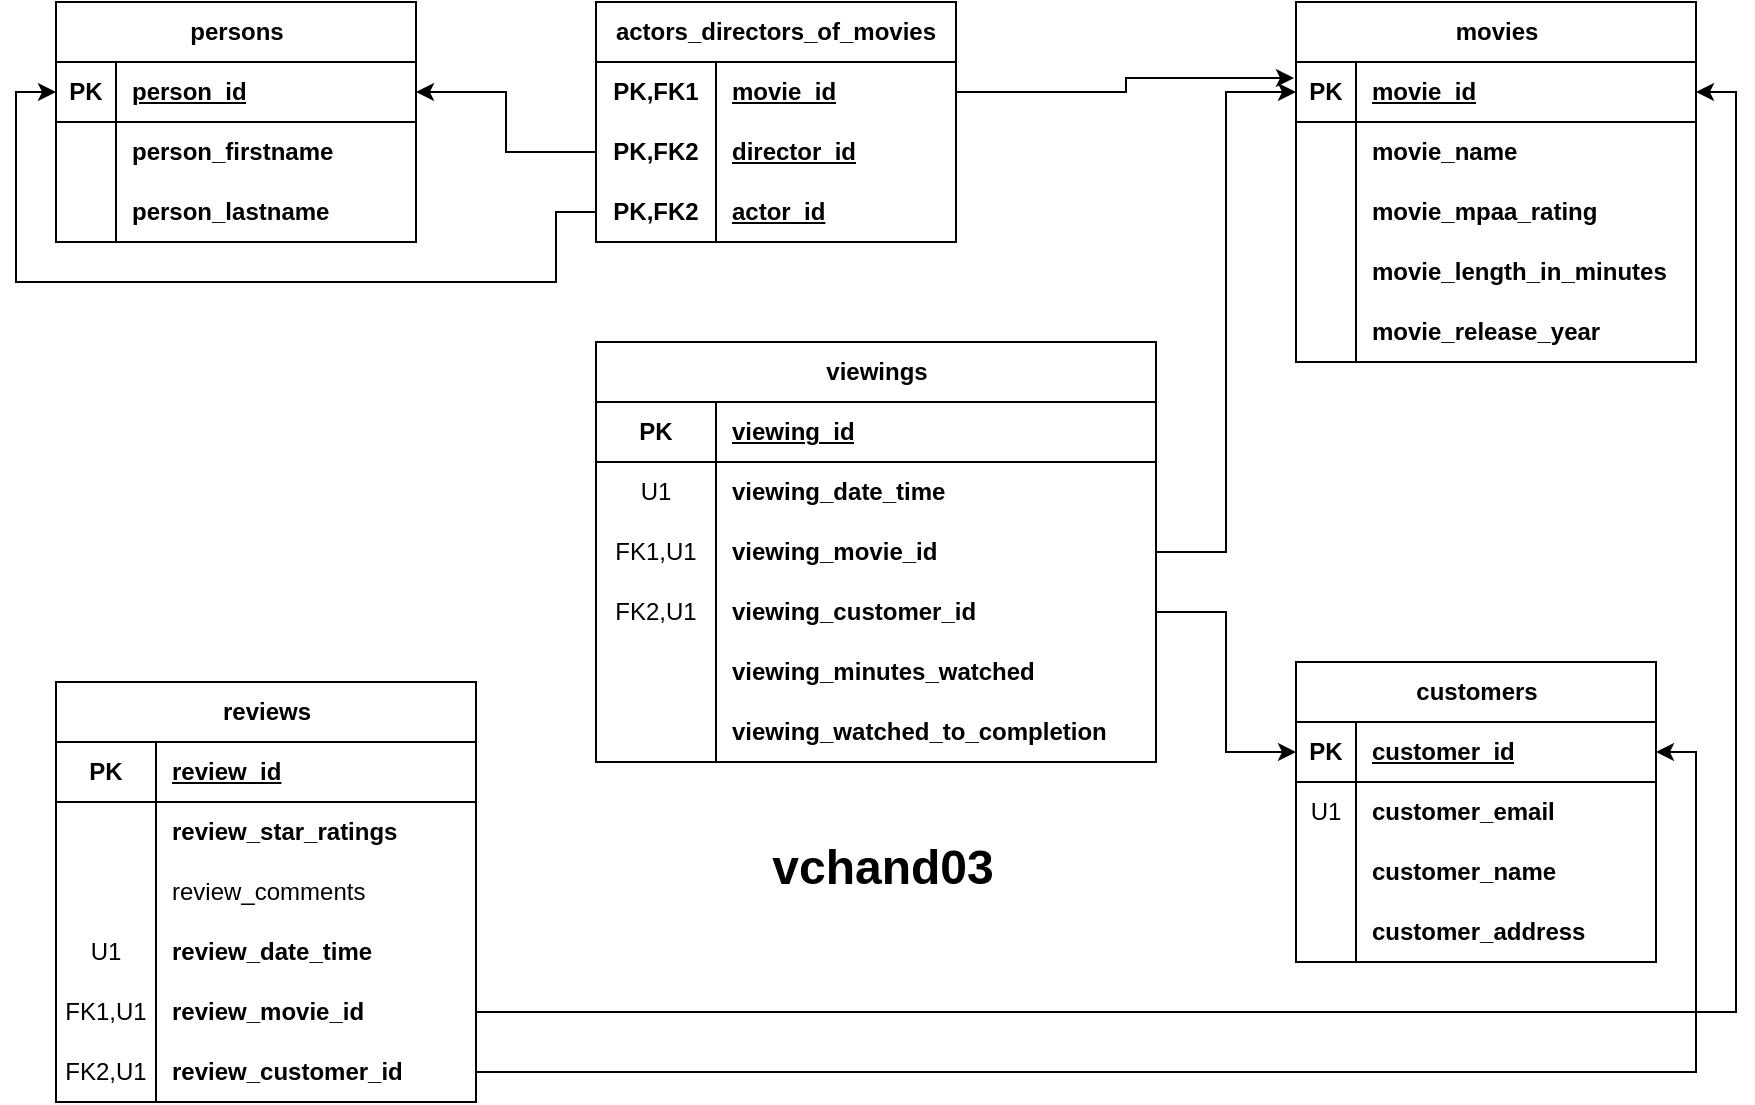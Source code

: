 <mxfile version="24.0.2" type="device">
  <diagram name="Page-1" id="xHU-ALboH4iI5qQs0Rpb">
    <mxGraphModel dx="1194" dy="640" grid="1" gridSize="10" guides="1" tooltips="1" connect="1" arrows="1" fold="1" page="1" pageScale="1" pageWidth="850" pageHeight="1100" math="0" shadow="0">
      <root>
        <mxCell id="0" />
        <mxCell id="1" parent="0" />
        <mxCell id="Tl_2u4cwUwX6iV02Kq0C-1" value="persons" style="shape=table;startSize=30;container=1;collapsible=1;childLayout=tableLayout;fixedRows=1;rowLines=0;fontStyle=1;align=center;resizeLast=1;html=1;" vertex="1" parent="1">
          <mxGeometry x="80" y="80" width="180" height="120" as="geometry" />
        </mxCell>
        <mxCell id="Tl_2u4cwUwX6iV02Kq0C-2" value="" style="shape=tableRow;horizontal=0;startSize=0;swimlaneHead=0;swimlaneBody=0;fillColor=none;collapsible=0;dropTarget=0;points=[[0,0.5],[1,0.5]];portConstraint=eastwest;top=0;left=0;right=0;bottom=1;" vertex="1" parent="Tl_2u4cwUwX6iV02Kq0C-1">
          <mxGeometry y="30" width="180" height="30" as="geometry" />
        </mxCell>
        <mxCell id="Tl_2u4cwUwX6iV02Kq0C-3" value="PK" style="shape=partialRectangle;connectable=0;fillColor=none;top=0;left=0;bottom=0;right=0;fontStyle=1;overflow=hidden;whiteSpace=wrap;html=1;" vertex="1" parent="Tl_2u4cwUwX6iV02Kq0C-2">
          <mxGeometry width="30" height="30" as="geometry">
            <mxRectangle width="30" height="30" as="alternateBounds" />
          </mxGeometry>
        </mxCell>
        <mxCell id="Tl_2u4cwUwX6iV02Kq0C-4" value="person_id" style="shape=partialRectangle;connectable=0;fillColor=none;top=0;left=0;bottom=0;right=0;align=left;spacingLeft=6;fontStyle=5;overflow=hidden;whiteSpace=wrap;html=1;" vertex="1" parent="Tl_2u4cwUwX6iV02Kq0C-2">
          <mxGeometry x="30" width="150" height="30" as="geometry">
            <mxRectangle width="150" height="30" as="alternateBounds" />
          </mxGeometry>
        </mxCell>
        <mxCell id="Tl_2u4cwUwX6iV02Kq0C-5" value="" style="shape=tableRow;horizontal=0;startSize=0;swimlaneHead=0;swimlaneBody=0;fillColor=none;collapsible=0;dropTarget=0;points=[[0,0.5],[1,0.5]];portConstraint=eastwest;top=0;left=0;right=0;bottom=0;" vertex="1" parent="Tl_2u4cwUwX6iV02Kq0C-1">
          <mxGeometry y="60" width="180" height="30" as="geometry" />
        </mxCell>
        <mxCell id="Tl_2u4cwUwX6iV02Kq0C-6" value="" style="shape=partialRectangle;connectable=0;fillColor=none;top=0;left=0;bottom=0;right=0;editable=1;overflow=hidden;whiteSpace=wrap;html=1;" vertex="1" parent="Tl_2u4cwUwX6iV02Kq0C-5">
          <mxGeometry width="30" height="30" as="geometry">
            <mxRectangle width="30" height="30" as="alternateBounds" />
          </mxGeometry>
        </mxCell>
        <mxCell id="Tl_2u4cwUwX6iV02Kq0C-7" value="&lt;b&gt;person_firstname&lt;/b&gt;" style="shape=partialRectangle;connectable=0;fillColor=none;top=0;left=0;bottom=0;right=0;align=left;spacingLeft=6;overflow=hidden;whiteSpace=wrap;html=1;" vertex="1" parent="Tl_2u4cwUwX6iV02Kq0C-5">
          <mxGeometry x="30" width="150" height="30" as="geometry">
            <mxRectangle width="150" height="30" as="alternateBounds" />
          </mxGeometry>
        </mxCell>
        <mxCell id="Tl_2u4cwUwX6iV02Kq0C-8" value="" style="shape=tableRow;horizontal=0;startSize=0;swimlaneHead=0;swimlaneBody=0;fillColor=none;collapsible=0;dropTarget=0;points=[[0,0.5],[1,0.5]];portConstraint=eastwest;top=0;left=0;right=0;bottom=0;" vertex="1" parent="Tl_2u4cwUwX6iV02Kq0C-1">
          <mxGeometry y="90" width="180" height="30" as="geometry" />
        </mxCell>
        <mxCell id="Tl_2u4cwUwX6iV02Kq0C-9" value="" style="shape=partialRectangle;connectable=0;fillColor=none;top=0;left=0;bottom=0;right=0;editable=1;overflow=hidden;whiteSpace=wrap;html=1;" vertex="1" parent="Tl_2u4cwUwX6iV02Kq0C-8">
          <mxGeometry width="30" height="30" as="geometry">
            <mxRectangle width="30" height="30" as="alternateBounds" />
          </mxGeometry>
        </mxCell>
        <mxCell id="Tl_2u4cwUwX6iV02Kq0C-10" value="&lt;b&gt;person_lastname&lt;/b&gt;" style="shape=partialRectangle;connectable=0;fillColor=none;top=0;left=0;bottom=0;right=0;align=left;spacingLeft=6;overflow=hidden;whiteSpace=wrap;html=1;" vertex="1" parent="Tl_2u4cwUwX6iV02Kq0C-8">
          <mxGeometry x="30" width="150" height="30" as="geometry">
            <mxRectangle width="150" height="30" as="alternateBounds" />
          </mxGeometry>
        </mxCell>
        <mxCell id="Tl_2u4cwUwX6iV02Kq0C-14" value="movies" style="shape=table;startSize=30;container=1;collapsible=1;childLayout=tableLayout;fixedRows=1;rowLines=0;fontStyle=1;align=center;resizeLast=1;html=1;" vertex="1" parent="1">
          <mxGeometry x="700" y="80" width="200" height="180" as="geometry" />
        </mxCell>
        <mxCell id="Tl_2u4cwUwX6iV02Kq0C-15" value="" style="shape=tableRow;horizontal=0;startSize=0;swimlaneHead=0;swimlaneBody=0;fillColor=none;collapsible=0;dropTarget=0;points=[[0,0.5],[1,0.5]];portConstraint=eastwest;top=0;left=0;right=0;bottom=1;" vertex="1" parent="Tl_2u4cwUwX6iV02Kq0C-14">
          <mxGeometry y="30" width="200" height="30" as="geometry" />
        </mxCell>
        <mxCell id="Tl_2u4cwUwX6iV02Kq0C-16" value="PK" style="shape=partialRectangle;connectable=0;fillColor=none;top=0;left=0;bottom=0;right=0;fontStyle=1;overflow=hidden;whiteSpace=wrap;html=1;" vertex="1" parent="Tl_2u4cwUwX6iV02Kq0C-15">
          <mxGeometry width="30" height="30" as="geometry">
            <mxRectangle width="30" height="30" as="alternateBounds" />
          </mxGeometry>
        </mxCell>
        <mxCell id="Tl_2u4cwUwX6iV02Kq0C-17" value="movie_id" style="shape=partialRectangle;connectable=0;fillColor=none;top=0;left=0;bottom=0;right=0;align=left;spacingLeft=6;fontStyle=5;overflow=hidden;whiteSpace=wrap;html=1;" vertex="1" parent="Tl_2u4cwUwX6iV02Kq0C-15">
          <mxGeometry x="30" width="170" height="30" as="geometry">
            <mxRectangle width="170" height="30" as="alternateBounds" />
          </mxGeometry>
        </mxCell>
        <mxCell id="Tl_2u4cwUwX6iV02Kq0C-18" value="" style="shape=tableRow;horizontal=0;startSize=0;swimlaneHead=0;swimlaneBody=0;fillColor=none;collapsible=0;dropTarget=0;points=[[0,0.5],[1,0.5]];portConstraint=eastwest;top=0;left=0;right=0;bottom=0;" vertex="1" parent="Tl_2u4cwUwX6iV02Kq0C-14">
          <mxGeometry y="60" width="200" height="30" as="geometry" />
        </mxCell>
        <mxCell id="Tl_2u4cwUwX6iV02Kq0C-19" value="" style="shape=partialRectangle;connectable=0;fillColor=none;top=0;left=0;bottom=0;right=0;editable=1;overflow=hidden;whiteSpace=wrap;html=1;" vertex="1" parent="Tl_2u4cwUwX6iV02Kq0C-18">
          <mxGeometry width="30" height="30" as="geometry">
            <mxRectangle width="30" height="30" as="alternateBounds" />
          </mxGeometry>
        </mxCell>
        <mxCell id="Tl_2u4cwUwX6iV02Kq0C-20" value="&lt;b&gt;movie_name&lt;/b&gt;" style="shape=partialRectangle;connectable=0;fillColor=none;top=0;left=0;bottom=0;right=0;align=left;spacingLeft=6;overflow=hidden;whiteSpace=wrap;html=1;" vertex="1" parent="Tl_2u4cwUwX6iV02Kq0C-18">
          <mxGeometry x="30" width="170" height="30" as="geometry">
            <mxRectangle width="170" height="30" as="alternateBounds" />
          </mxGeometry>
        </mxCell>
        <mxCell id="Tl_2u4cwUwX6iV02Kq0C-21" value="" style="shape=tableRow;horizontal=0;startSize=0;swimlaneHead=0;swimlaneBody=0;fillColor=none;collapsible=0;dropTarget=0;points=[[0,0.5],[1,0.5]];portConstraint=eastwest;top=0;left=0;right=0;bottom=0;" vertex="1" parent="Tl_2u4cwUwX6iV02Kq0C-14">
          <mxGeometry y="90" width="200" height="30" as="geometry" />
        </mxCell>
        <mxCell id="Tl_2u4cwUwX6iV02Kq0C-22" value="" style="shape=partialRectangle;connectable=0;fillColor=none;top=0;left=0;bottom=0;right=0;editable=1;overflow=hidden;whiteSpace=wrap;html=1;" vertex="1" parent="Tl_2u4cwUwX6iV02Kq0C-21">
          <mxGeometry width="30" height="30" as="geometry">
            <mxRectangle width="30" height="30" as="alternateBounds" />
          </mxGeometry>
        </mxCell>
        <mxCell id="Tl_2u4cwUwX6iV02Kq0C-23" value="&lt;b&gt;movie_mpaa_rating&lt;/b&gt;" style="shape=partialRectangle;connectable=0;fillColor=none;top=0;left=0;bottom=0;right=0;align=left;spacingLeft=6;overflow=hidden;whiteSpace=wrap;html=1;" vertex="1" parent="Tl_2u4cwUwX6iV02Kq0C-21">
          <mxGeometry x="30" width="170" height="30" as="geometry">
            <mxRectangle width="170" height="30" as="alternateBounds" />
          </mxGeometry>
        </mxCell>
        <mxCell id="Tl_2u4cwUwX6iV02Kq0C-24" value="" style="shape=tableRow;horizontal=0;startSize=0;swimlaneHead=0;swimlaneBody=0;fillColor=none;collapsible=0;dropTarget=0;points=[[0,0.5],[1,0.5]];portConstraint=eastwest;top=0;left=0;right=0;bottom=0;" vertex="1" parent="Tl_2u4cwUwX6iV02Kq0C-14">
          <mxGeometry y="120" width="200" height="30" as="geometry" />
        </mxCell>
        <mxCell id="Tl_2u4cwUwX6iV02Kq0C-25" value="" style="shape=partialRectangle;connectable=0;fillColor=none;top=0;left=0;bottom=0;right=0;editable=1;overflow=hidden;whiteSpace=wrap;html=1;" vertex="1" parent="Tl_2u4cwUwX6iV02Kq0C-24">
          <mxGeometry width="30" height="30" as="geometry">
            <mxRectangle width="30" height="30" as="alternateBounds" />
          </mxGeometry>
        </mxCell>
        <mxCell id="Tl_2u4cwUwX6iV02Kq0C-26" value="&lt;b&gt;movie_length_in_minutes&lt;/b&gt;" style="shape=partialRectangle;connectable=0;fillColor=none;top=0;left=0;bottom=0;right=0;align=left;spacingLeft=6;overflow=hidden;whiteSpace=wrap;html=1;" vertex="1" parent="Tl_2u4cwUwX6iV02Kq0C-24">
          <mxGeometry x="30" width="170" height="30" as="geometry">
            <mxRectangle width="170" height="30" as="alternateBounds" />
          </mxGeometry>
        </mxCell>
        <mxCell id="Tl_2u4cwUwX6iV02Kq0C-53" value="" style="shape=tableRow;horizontal=0;startSize=0;swimlaneHead=0;swimlaneBody=0;fillColor=none;collapsible=0;dropTarget=0;points=[[0,0.5],[1,0.5]];portConstraint=eastwest;top=0;left=0;right=0;bottom=0;" vertex="1" parent="Tl_2u4cwUwX6iV02Kq0C-14">
          <mxGeometry y="150" width="200" height="30" as="geometry" />
        </mxCell>
        <mxCell id="Tl_2u4cwUwX6iV02Kq0C-54" value="" style="shape=partialRectangle;connectable=0;fillColor=none;top=0;left=0;bottom=0;right=0;editable=1;overflow=hidden;whiteSpace=wrap;html=1;" vertex="1" parent="Tl_2u4cwUwX6iV02Kq0C-53">
          <mxGeometry width="30" height="30" as="geometry">
            <mxRectangle width="30" height="30" as="alternateBounds" />
          </mxGeometry>
        </mxCell>
        <mxCell id="Tl_2u4cwUwX6iV02Kq0C-55" value="&lt;b&gt;movie_release_year&lt;/b&gt;" style="shape=partialRectangle;connectable=0;fillColor=none;top=0;left=0;bottom=0;right=0;align=left;spacingLeft=6;overflow=hidden;whiteSpace=wrap;html=1;" vertex="1" parent="Tl_2u4cwUwX6iV02Kq0C-53">
          <mxGeometry x="30" width="170" height="30" as="geometry">
            <mxRectangle width="170" height="30" as="alternateBounds" />
          </mxGeometry>
        </mxCell>
        <mxCell id="Tl_2u4cwUwX6iV02Kq0C-27" value="reviews" style="shape=table;startSize=30;container=1;collapsible=1;childLayout=tableLayout;fixedRows=1;rowLines=0;fontStyle=1;align=center;resizeLast=1;html=1;" vertex="1" parent="1">
          <mxGeometry x="80" y="420" width="210" height="210" as="geometry" />
        </mxCell>
        <mxCell id="Tl_2u4cwUwX6iV02Kq0C-28" value="" style="shape=tableRow;horizontal=0;startSize=0;swimlaneHead=0;swimlaneBody=0;fillColor=none;collapsible=0;dropTarget=0;points=[[0,0.5],[1,0.5]];portConstraint=eastwest;top=0;left=0;right=0;bottom=1;" vertex="1" parent="Tl_2u4cwUwX6iV02Kq0C-27">
          <mxGeometry y="30" width="210" height="30" as="geometry" />
        </mxCell>
        <mxCell id="Tl_2u4cwUwX6iV02Kq0C-29" value="PK" style="shape=partialRectangle;connectable=0;fillColor=none;top=0;left=0;bottom=0;right=0;fontStyle=1;overflow=hidden;whiteSpace=wrap;html=1;" vertex="1" parent="Tl_2u4cwUwX6iV02Kq0C-28">
          <mxGeometry width="50" height="30" as="geometry">
            <mxRectangle width="50" height="30" as="alternateBounds" />
          </mxGeometry>
        </mxCell>
        <mxCell id="Tl_2u4cwUwX6iV02Kq0C-30" value="review_id" style="shape=partialRectangle;connectable=0;fillColor=none;top=0;left=0;bottom=0;right=0;align=left;spacingLeft=6;fontStyle=5;overflow=hidden;whiteSpace=wrap;html=1;" vertex="1" parent="Tl_2u4cwUwX6iV02Kq0C-28">
          <mxGeometry x="50" width="160" height="30" as="geometry">
            <mxRectangle width="160" height="30" as="alternateBounds" />
          </mxGeometry>
        </mxCell>
        <mxCell id="Tl_2u4cwUwX6iV02Kq0C-34" value="" style="shape=tableRow;horizontal=0;startSize=0;swimlaneHead=0;swimlaneBody=0;fillColor=none;collapsible=0;dropTarget=0;points=[[0,0.5],[1,0.5]];portConstraint=eastwest;top=0;left=0;right=0;bottom=0;" vertex="1" parent="Tl_2u4cwUwX6iV02Kq0C-27">
          <mxGeometry y="60" width="210" height="30" as="geometry" />
        </mxCell>
        <mxCell id="Tl_2u4cwUwX6iV02Kq0C-35" value="" style="shape=partialRectangle;connectable=0;fillColor=none;top=0;left=0;bottom=0;right=0;editable=1;overflow=hidden;whiteSpace=wrap;html=1;" vertex="1" parent="Tl_2u4cwUwX6iV02Kq0C-34">
          <mxGeometry width="50" height="30" as="geometry">
            <mxRectangle width="50" height="30" as="alternateBounds" />
          </mxGeometry>
        </mxCell>
        <mxCell id="Tl_2u4cwUwX6iV02Kq0C-36" value="&lt;b&gt;review_star_ratings&lt;/b&gt;" style="shape=partialRectangle;connectable=0;fillColor=none;top=0;left=0;bottom=0;right=0;align=left;spacingLeft=6;overflow=hidden;whiteSpace=wrap;html=1;" vertex="1" parent="Tl_2u4cwUwX6iV02Kq0C-34">
          <mxGeometry x="50" width="160" height="30" as="geometry">
            <mxRectangle width="160" height="30" as="alternateBounds" />
          </mxGeometry>
        </mxCell>
        <mxCell id="Tl_2u4cwUwX6iV02Kq0C-37" value="" style="shape=tableRow;horizontal=0;startSize=0;swimlaneHead=0;swimlaneBody=0;fillColor=none;collapsible=0;dropTarget=0;points=[[0,0.5],[1,0.5]];portConstraint=eastwest;top=0;left=0;right=0;bottom=0;" vertex="1" parent="Tl_2u4cwUwX6iV02Kq0C-27">
          <mxGeometry y="90" width="210" height="30" as="geometry" />
        </mxCell>
        <mxCell id="Tl_2u4cwUwX6iV02Kq0C-38" value="" style="shape=partialRectangle;connectable=0;fillColor=none;top=0;left=0;bottom=0;right=0;editable=1;overflow=hidden;whiteSpace=wrap;html=1;" vertex="1" parent="Tl_2u4cwUwX6iV02Kq0C-37">
          <mxGeometry width="50" height="30" as="geometry">
            <mxRectangle width="50" height="30" as="alternateBounds" />
          </mxGeometry>
        </mxCell>
        <mxCell id="Tl_2u4cwUwX6iV02Kq0C-39" value="review_comments" style="shape=partialRectangle;connectable=0;fillColor=none;top=0;left=0;bottom=0;right=0;align=left;spacingLeft=6;overflow=hidden;whiteSpace=wrap;html=1;" vertex="1" parent="Tl_2u4cwUwX6iV02Kq0C-37">
          <mxGeometry x="50" width="160" height="30" as="geometry">
            <mxRectangle width="160" height="30" as="alternateBounds" />
          </mxGeometry>
        </mxCell>
        <mxCell id="Tl_2u4cwUwX6iV02Kq0C-31" value="" style="shape=tableRow;horizontal=0;startSize=0;swimlaneHead=0;swimlaneBody=0;fillColor=none;collapsible=0;dropTarget=0;points=[[0,0.5],[1,0.5]];portConstraint=eastwest;top=0;left=0;right=0;bottom=0;" vertex="1" parent="Tl_2u4cwUwX6iV02Kq0C-27">
          <mxGeometry y="120" width="210" height="30" as="geometry" />
        </mxCell>
        <mxCell id="Tl_2u4cwUwX6iV02Kq0C-32" value="U1" style="shape=partialRectangle;connectable=0;fillColor=none;top=0;left=0;bottom=0;right=0;editable=1;overflow=hidden;whiteSpace=wrap;html=1;" vertex="1" parent="Tl_2u4cwUwX6iV02Kq0C-31">
          <mxGeometry width="50" height="30" as="geometry">
            <mxRectangle width="50" height="30" as="alternateBounds" />
          </mxGeometry>
        </mxCell>
        <mxCell id="Tl_2u4cwUwX6iV02Kq0C-33" value="&lt;b&gt;review_date_time&lt;/b&gt;" style="shape=partialRectangle;connectable=0;fillColor=none;top=0;left=0;bottom=0;right=0;align=left;spacingLeft=6;overflow=hidden;whiteSpace=wrap;html=1;" vertex="1" parent="Tl_2u4cwUwX6iV02Kq0C-31">
          <mxGeometry x="50" width="160" height="30" as="geometry">
            <mxRectangle width="160" height="30" as="alternateBounds" />
          </mxGeometry>
        </mxCell>
        <mxCell id="Tl_2u4cwUwX6iV02Kq0C-77" value="" style="shape=tableRow;horizontal=0;startSize=0;swimlaneHead=0;swimlaneBody=0;fillColor=none;collapsible=0;dropTarget=0;points=[[0,0.5],[1,0.5]];portConstraint=eastwest;top=0;left=0;right=0;bottom=0;" vertex="1" parent="Tl_2u4cwUwX6iV02Kq0C-27">
          <mxGeometry y="150" width="210" height="30" as="geometry" />
        </mxCell>
        <mxCell id="Tl_2u4cwUwX6iV02Kq0C-78" value="FK1,U1" style="shape=partialRectangle;connectable=0;fillColor=none;top=0;left=0;bottom=0;right=0;editable=1;overflow=hidden;whiteSpace=wrap;html=1;" vertex="1" parent="Tl_2u4cwUwX6iV02Kq0C-77">
          <mxGeometry width="50" height="30" as="geometry">
            <mxRectangle width="50" height="30" as="alternateBounds" />
          </mxGeometry>
        </mxCell>
        <mxCell id="Tl_2u4cwUwX6iV02Kq0C-79" value="&lt;b&gt;review_movie_id&lt;/b&gt;" style="shape=partialRectangle;connectable=0;fillColor=none;top=0;left=0;bottom=0;right=0;align=left;spacingLeft=6;overflow=hidden;whiteSpace=wrap;html=1;" vertex="1" parent="Tl_2u4cwUwX6iV02Kq0C-77">
          <mxGeometry x="50" width="160" height="30" as="geometry">
            <mxRectangle width="160" height="30" as="alternateBounds" />
          </mxGeometry>
        </mxCell>
        <mxCell id="Tl_2u4cwUwX6iV02Kq0C-80" value="" style="shape=tableRow;horizontal=0;startSize=0;swimlaneHead=0;swimlaneBody=0;fillColor=none;collapsible=0;dropTarget=0;points=[[0,0.5],[1,0.5]];portConstraint=eastwest;top=0;left=0;right=0;bottom=0;" vertex="1" parent="Tl_2u4cwUwX6iV02Kq0C-27">
          <mxGeometry y="180" width="210" height="30" as="geometry" />
        </mxCell>
        <mxCell id="Tl_2u4cwUwX6iV02Kq0C-81" value="FK2,U1" style="shape=partialRectangle;connectable=0;fillColor=none;top=0;left=0;bottom=0;right=0;editable=1;overflow=hidden;whiteSpace=wrap;html=1;" vertex="1" parent="Tl_2u4cwUwX6iV02Kq0C-80">
          <mxGeometry width="50" height="30" as="geometry">
            <mxRectangle width="50" height="30" as="alternateBounds" />
          </mxGeometry>
        </mxCell>
        <mxCell id="Tl_2u4cwUwX6iV02Kq0C-82" value="&lt;b&gt;review_customer_id&lt;/b&gt;" style="shape=partialRectangle;connectable=0;fillColor=none;top=0;left=0;bottom=0;right=0;align=left;spacingLeft=6;overflow=hidden;whiteSpace=wrap;html=1;" vertex="1" parent="Tl_2u4cwUwX6iV02Kq0C-80">
          <mxGeometry x="50" width="160" height="30" as="geometry">
            <mxRectangle width="160" height="30" as="alternateBounds" />
          </mxGeometry>
        </mxCell>
        <mxCell id="Tl_2u4cwUwX6iV02Kq0C-40" value="customers" style="shape=table;startSize=30;container=1;collapsible=1;childLayout=tableLayout;fixedRows=1;rowLines=0;fontStyle=1;align=center;resizeLast=1;html=1;" vertex="1" parent="1">
          <mxGeometry x="700" y="410" width="180" height="150" as="geometry" />
        </mxCell>
        <mxCell id="Tl_2u4cwUwX6iV02Kq0C-41" value="" style="shape=tableRow;horizontal=0;startSize=0;swimlaneHead=0;swimlaneBody=0;fillColor=none;collapsible=0;dropTarget=0;points=[[0,0.5],[1,0.5]];portConstraint=eastwest;top=0;left=0;right=0;bottom=1;" vertex="1" parent="Tl_2u4cwUwX6iV02Kq0C-40">
          <mxGeometry y="30" width="180" height="30" as="geometry" />
        </mxCell>
        <mxCell id="Tl_2u4cwUwX6iV02Kq0C-42" value="PK" style="shape=partialRectangle;connectable=0;fillColor=none;top=0;left=0;bottom=0;right=0;fontStyle=1;overflow=hidden;whiteSpace=wrap;html=1;" vertex="1" parent="Tl_2u4cwUwX6iV02Kq0C-41">
          <mxGeometry width="30" height="30" as="geometry">
            <mxRectangle width="30" height="30" as="alternateBounds" />
          </mxGeometry>
        </mxCell>
        <mxCell id="Tl_2u4cwUwX6iV02Kq0C-43" value="customer_id" style="shape=partialRectangle;connectable=0;fillColor=none;top=0;left=0;bottom=0;right=0;align=left;spacingLeft=6;fontStyle=5;overflow=hidden;whiteSpace=wrap;html=1;" vertex="1" parent="Tl_2u4cwUwX6iV02Kq0C-41">
          <mxGeometry x="30" width="150" height="30" as="geometry">
            <mxRectangle width="150" height="30" as="alternateBounds" />
          </mxGeometry>
        </mxCell>
        <mxCell id="Tl_2u4cwUwX6iV02Kq0C-44" value="" style="shape=tableRow;horizontal=0;startSize=0;swimlaneHead=0;swimlaneBody=0;fillColor=none;collapsible=0;dropTarget=0;points=[[0,0.5],[1,0.5]];portConstraint=eastwest;top=0;left=0;right=0;bottom=0;" vertex="1" parent="Tl_2u4cwUwX6iV02Kq0C-40">
          <mxGeometry y="60" width="180" height="30" as="geometry" />
        </mxCell>
        <mxCell id="Tl_2u4cwUwX6iV02Kq0C-45" value="U1" style="shape=partialRectangle;connectable=0;fillColor=none;top=0;left=0;bottom=0;right=0;editable=1;overflow=hidden;whiteSpace=wrap;html=1;" vertex="1" parent="Tl_2u4cwUwX6iV02Kq0C-44">
          <mxGeometry width="30" height="30" as="geometry">
            <mxRectangle width="30" height="30" as="alternateBounds" />
          </mxGeometry>
        </mxCell>
        <mxCell id="Tl_2u4cwUwX6iV02Kq0C-46" value="&lt;b&gt;customer_email&lt;/b&gt;" style="shape=partialRectangle;connectable=0;fillColor=none;top=0;left=0;bottom=0;right=0;align=left;spacingLeft=6;overflow=hidden;whiteSpace=wrap;html=1;" vertex="1" parent="Tl_2u4cwUwX6iV02Kq0C-44">
          <mxGeometry x="30" width="150" height="30" as="geometry">
            <mxRectangle width="150" height="30" as="alternateBounds" />
          </mxGeometry>
        </mxCell>
        <mxCell id="Tl_2u4cwUwX6iV02Kq0C-47" value="" style="shape=tableRow;horizontal=0;startSize=0;swimlaneHead=0;swimlaneBody=0;fillColor=none;collapsible=0;dropTarget=0;points=[[0,0.5],[1,0.5]];portConstraint=eastwest;top=0;left=0;right=0;bottom=0;" vertex="1" parent="Tl_2u4cwUwX6iV02Kq0C-40">
          <mxGeometry y="90" width="180" height="30" as="geometry" />
        </mxCell>
        <mxCell id="Tl_2u4cwUwX6iV02Kq0C-48" value="" style="shape=partialRectangle;connectable=0;fillColor=none;top=0;left=0;bottom=0;right=0;editable=1;overflow=hidden;whiteSpace=wrap;html=1;" vertex="1" parent="Tl_2u4cwUwX6iV02Kq0C-47">
          <mxGeometry width="30" height="30" as="geometry">
            <mxRectangle width="30" height="30" as="alternateBounds" />
          </mxGeometry>
        </mxCell>
        <mxCell id="Tl_2u4cwUwX6iV02Kq0C-49" value="&lt;b&gt;customer_name&lt;/b&gt;" style="shape=partialRectangle;connectable=0;fillColor=none;top=0;left=0;bottom=0;right=0;align=left;spacingLeft=6;overflow=hidden;whiteSpace=wrap;html=1;" vertex="1" parent="Tl_2u4cwUwX6iV02Kq0C-47">
          <mxGeometry x="30" width="150" height="30" as="geometry">
            <mxRectangle width="150" height="30" as="alternateBounds" />
          </mxGeometry>
        </mxCell>
        <mxCell id="Tl_2u4cwUwX6iV02Kq0C-50" value="" style="shape=tableRow;horizontal=0;startSize=0;swimlaneHead=0;swimlaneBody=0;fillColor=none;collapsible=0;dropTarget=0;points=[[0,0.5],[1,0.5]];portConstraint=eastwest;top=0;left=0;right=0;bottom=0;" vertex="1" parent="Tl_2u4cwUwX6iV02Kq0C-40">
          <mxGeometry y="120" width="180" height="30" as="geometry" />
        </mxCell>
        <mxCell id="Tl_2u4cwUwX6iV02Kq0C-51" value="" style="shape=partialRectangle;connectable=0;fillColor=none;top=0;left=0;bottom=0;right=0;editable=1;overflow=hidden;whiteSpace=wrap;html=1;" vertex="1" parent="Tl_2u4cwUwX6iV02Kq0C-50">
          <mxGeometry width="30" height="30" as="geometry">
            <mxRectangle width="30" height="30" as="alternateBounds" />
          </mxGeometry>
        </mxCell>
        <mxCell id="Tl_2u4cwUwX6iV02Kq0C-52" value="&lt;b&gt;customer_address&lt;/b&gt;" style="shape=partialRectangle;connectable=0;fillColor=none;top=0;left=0;bottom=0;right=0;align=left;spacingLeft=6;overflow=hidden;whiteSpace=wrap;html=1;" vertex="1" parent="Tl_2u4cwUwX6iV02Kq0C-50">
          <mxGeometry x="30" width="150" height="30" as="geometry">
            <mxRectangle width="150" height="30" as="alternateBounds" />
          </mxGeometry>
        </mxCell>
        <mxCell id="Tl_2u4cwUwX6iV02Kq0C-56" value="viewings" style="shape=table;startSize=30;container=1;collapsible=1;childLayout=tableLayout;fixedRows=1;rowLines=0;fontStyle=1;align=center;resizeLast=1;html=1;" vertex="1" parent="1">
          <mxGeometry x="350" y="250" width="280" height="210" as="geometry" />
        </mxCell>
        <mxCell id="Tl_2u4cwUwX6iV02Kq0C-57" value="" style="shape=tableRow;horizontal=0;startSize=0;swimlaneHead=0;swimlaneBody=0;fillColor=none;collapsible=0;dropTarget=0;points=[[0,0.5],[1,0.5]];portConstraint=eastwest;top=0;left=0;right=0;bottom=1;" vertex="1" parent="Tl_2u4cwUwX6iV02Kq0C-56">
          <mxGeometry y="30" width="280" height="30" as="geometry" />
        </mxCell>
        <mxCell id="Tl_2u4cwUwX6iV02Kq0C-58" value="PK" style="shape=partialRectangle;connectable=0;fillColor=none;top=0;left=0;bottom=0;right=0;fontStyle=1;overflow=hidden;whiteSpace=wrap;html=1;" vertex="1" parent="Tl_2u4cwUwX6iV02Kq0C-57">
          <mxGeometry width="60" height="30" as="geometry">
            <mxRectangle width="60" height="30" as="alternateBounds" />
          </mxGeometry>
        </mxCell>
        <mxCell id="Tl_2u4cwUwX6iV02Kq0C-59" value="viewing_id" style="shape=partialRectangle;connectable=0;fillColor=none;top=0;left=0;bottom=0;right=0;align=left;spacingLeft=6;fontStyle=5;overflow=hidden;whiteSpace=wrap;html=1;" vertex="1" parent="Tl_2u4cwUwX6iV02Kq0C-57">
          <mxGeometry x="60" width="220" height="30" as="geometry">
            <mxRectangle width="220" height="30" as="alternateBounds" />
          </mxGeometry>
        </mxCell>
        <mxCell id="Tl_2u4cwUwX6iV02Kq0C-60" value="" style="shape=tableRow;horizontal=0;startSize=0;swimlaneHead=0;swimlaneBody=0;fillColor=none;collapsible=0;dropTarget=0;points=[[0,0.5],[1,0.5]];portConstraint=eastwest;top=0;left=0;right=0;bottom=0;" vertex="1" parent="Tl_2u4cwUwX6iV02Kq0C-56">
          <mxGeometry y="60" width="280" height="30" as="geometry" />
        </mxCell>
        <mxCell id="Tl_2u4cwUwX6iV02Kq0C-61" value="U1" style="shape=partialRectangle;connectable=0;fillColor=none;top=0;left=0;bottom=0;right=0;editable=1;overflow=hidden;whiteSpace=wrap;html=1;" vertex="1" parent="Tl_2u4cwUwX6iV02Kq0C-60">
          <mxGeometry width="60" height="30" as="geometry">
            <mxRectangle width="60" height="30" as="alternateBounds" />
          </mxGeometry>
        </mxCell>
        <mxCell id="Tl_2u4cwUwX6iV02Kq0C-62" value="&lt;b&gt;viewing_date_time&lt;/b&gt;" style="shape=partialRectangle;connectable=0;fillColor=none;top=0;left=0;bottom=0;right=0;align=left;spacingLeft=6;overflow=hidden;whiteSpace=wrap;html=1;" vertex="1" parent="Tl_2u4cwUwX6iV02Kq0C-60">
          <mxGeometry x="60" width="220" height="30" as="geometry">
            <mxRectangle width="220" height="30" as="alternateBounds" />
          </mxGeometry>
        </mxCell>
        <mxCell id="Tl_2u4cwUwX6iV02Kq0C-69" value="" style="shape=tableRow;horizontal=0;startSize=0;swimlaneHead=0;swimlaneBody=0;fillColor=none;collapsible=0;dropTarget=0;points=[[0,0.5],[1,0.5]];portConstraint=eastwest;top=0;left=0;right=0;bottom=0;" vertex="1" parent="Tl_2u4cwUwX6iV02Kq0C-56">
          <mxGeometry y="90" width="280" height="30" as="geometry" />
        </mxCell>
        <mxCell id="Tl_2u4cwUwX6iV02Kq0C-70" value="FK1,U1" style="shape=partialRectangle;connectable=0;fillColor=none;top=0;left=0;bottom=0;right=0;editable=1;overflow=hidden;whiteSpace=wrap;html=1;" vertex="1" parent="Tl_2u4cwUwX6iV02Kq0C-69">
          <mxGeometry width="60" height="30" as="geometry">
            <mxRectangle width="60" height="30" as="alternateBounds" />
          </mxGeometry>
        </mxCell>
        <mxCell id="Tl_2u4cwUwX6iV02Kq0C-71" value="&lt;b&gt;viewing_movie_id&lt;/b&gt;" style="shape=partialRectangle;connectable=0;fillColor=none;top=0;left=0;bottom=0;right=0;align=left;spacingLeft=6;overflow=hidden;whiteSpace=wrap;html=1;" vertex="1" parent="Tl_2u4cwUwX6iV02Kq0C-69">
          <mxGeometry x="60" width="220" height="30" as="geometry">
            <mxRectangle width="220" height="30" as="alternateBounds" />
          </mxGeometry>
        </mxCell>
        <mxCell id="Tl_2u4cwUwX6iV02Kq0C-72" value="" style="shape=tableRow;horizontal=0;startSize=0;swimlaneHead=0;swimlaneBody=0;fillColor=none;collapsible=0;dropTarget=0;points=[[0,0.5],[1,0.5]];portConstraint=eastwest;top=0;left=0;right=0;bottom=0;" vertex="1" parent="Tl_2u4cwUwX6iV02Kq0C-56">
          <mxGeometry y="120" width="280" height="30" as="geometry" />
        </mxCell>
        <mxCell id="Tl_2u4cwUwX6iV02Kq0C-73" value="FK2,U1" style="shape=partialRectangle;connectable=0;fillColor=none;top=0;left=0;bottom=0;right=0;editable=1;overflow=hidden;whiteSpace=wrap;html=1;" vertex="1" parent="Tl_2u4cwUwX6iV02Kq0C-72">
          <mxGeometry width="60" height="30" as="geometry">
            <mxRectangle width="60" height="30" as="alternateBounds" />
          </mxGeometry>
        </mxCell>
        <mxCell id="Tl_2u4cwUwX6iV02Kq0C-74" value="&lt;b&gt;viewing_customer_id&lt;/b&gt;" style="shape=partialRectangle;connectable=0;fillColor=none;top=0;left=0;bottom=0;right=0;align=left;spacingLeft=6;overflow=hidden;whiteSpace=wrap;html=1;" vertex="1" parent="Tl_2u4cwUwX6iV02Kq0C-72">
          <mxGeometry x="60" width="220" height="30" as="geometry">
            <mxRectangle width="220" height="30" as="alternateBounds" />
          </mxGeometry>
        </mxCell>
        <mxCell id="Tl_2u4cwUwX6iV02Kq0C-63" value="" style="shape=tableRow;horizontal=0;startSize=0;swimlaneHead=0;swimlaneBody=0;fillColor=none;collapsible=0;dropTarget=0;points=[[0,0.5],[1,0.5]];portConstraint=eastwest;top=0;left=0;right=0;bottom=0;" vertex="1" parent="Tl_2u4cwUwX6iV02Kq0C-56">
          <mxGeometry y="150" width="280" height="30" as="geometry" />
        </mxCell>
        <mxCell id="Tl_2u4cwUwX6iV02Kq0C-64" value="" style="shape=partialRectangle;connectable=0;fillColor=none;top=0;left=0;bottom=0;right=0;editable=1;overflow=hidden;whiteSpace=wrap;html=1;" vertex="1" parent="Tl_2u4cwUwX6iV02Kq0C-63">
          <mxGeometry width="60" height="30" as="geometry">
            <mxRectangle width="60" height="30" as="alternateBounds" />
          </mxGeometry>
        </mxCell>
        <mxCell id="Tl_2u4cwUwX6iV02Kq0C-65" value="&lt;b&gt;viewing_minutes_watched&lt;/b&gt;" style="shape=partialRectangle;connectable=0;fillColor=none;top=0;left=0;bottom=0;right=0;align=left;spacingLeft=6;overflow=hidden;whiteSpace=wrap;html=1;" vertex="1" parent="Tl_2u4cwUwX6iV02Kq0C-63">
          <mxGeometry x="60" width="220" height="30" as="geometry">
            <mxRectangle width="220" height="30" as="alternateBounds" />
          </mxGeometry>
        </mxCell>
        <mxCell id="Tl_2u4cwUwX6iV02Kq0C-66" value="" style="shape=tableRow;horizontal=0;startSize=0;swimlaneHead=0;swimlaneBody=0;fillColor=none;collapsible=0;dropTarget=0;points=[[0,0.5],[1,0.5]];portConstraint=eastwest;top=0;left=0;right=0;bottom=0;" vertex="1" parent="Tl_2u4cwUwX6iV02Kq0C-56">
          <mxGeometry y="180" width="280" height="30" as="geometry" />
        </mxCell>
        <mxCell id="Tl_2u4cwUwX6iV02Kq0C-67" value="" style="shape=partialRectangle;connectable=0;fillColor=none;top=0;left=0;bottom=0;right=0;editable=1;overflow=hidden;whiteSpace=wrap;html=1;" vertex="1" parent="Tl_2u4cwUwX6iV02Kq0C-66">
          <mxGeometry width="60" height="30" as="geometry">
            <mxRectangle width="60" height="30" as="alternateBounds" />
          </mxGeometry>
        </mxCell>
        <mxCell id="Tl_2u4cwUwX6iV02Kq0C-68" value="&lt;b&gt;viewing_watched_to_completion&lt;/b&gt;" style="shape=partialRectangle;connectable=0;fillColor=none;top=0;left=0;bottom=0;right=0;align=left;spacingLeft=6;overflow=hidden;whiteSpace=wrap;html=1;" vertex="1" parent="Tl_2u4cwUwX6iV02Kq0C-66">
          <mxGeometry x="60" width="220" height="30" as="geometry">
            <mxRectangle width="220" height="30" as="alternateBounds" />
          </mxGeometry>
        </mxCell>
        <mxCell id="Tl_2u4cwUwX6iV02Kq0C-75" style="edgeStyle=orthogonalEdgeStyle;rounded=0;orthogonalLoop=1;jettySize=auto;html=1;entryX=0;entryY=0.5;entryDx=0;entryDy=0;" edge="1" parent="1" source="Tl_2u4cwUwX6iV02Kq0C-72" target="Tl_2u4cwUwX6iV02Kq0C-41">
          <mxGeometry relative="1" as="geometry" />
        </mxCell>
        <mxCell id="Tl_2u4cwUwX6iV02Kq0C-76" style="edgeStyle=orthogonalEdgeStyle;rounded=0;orthogonalLoop=1;jettySize=auto;html=1;" edge="1" parent="1" source="Tl_2u4cwUwX6iV02Kq0C-69" target="Tl_2u4cwUwX6iV02Kq0C-15">
          <mxGeometry relative="1" as="geometry" />
        </mxCell>
        <mxCell id="Tl_2u4cwUwX6iV02Kq0C-83" style="edgeStyle=orthogonalEdgeStyle;rounded=0;orthogonalLoop=1;jettySize=auto;html=1;entryX=1;entryY=0.5;entryDx=0;entryDy=0;" edge="1" parent="1" source="Tl_2u4cwUwX6iV02Kq0C-77" target="Tl_2u4cwUwX6iV02Kq0C-15">
          <mxGeometry relative="1" as="geometry" />
        </mxCell>
        <mxCell id="Tl_2u4cwUwX6iV02Kq0C-84" style="edgeStyle=orthogonalEdgeStyle;rounded=0;orthogonalLoop=1;jettySize=auto;html=1;entryX=1;entryY=0.5;entryDx=0;entryDy=0;" edge="1" parent="1" source="Tl_2u4cwUwX6iV02Kq0C-80" target="Tl_2u4cwUwX6iV02Kq0C-41">
          <mxGeometry relative="1" as="geometry" />
        </mxCell>
        <mxCell id="Tl_2u4cwUwX6iV02Kq0C-85" value="actors_directors_of_movies" style="shape=table;startSize=30;container=1;collapsible=1;childLayout=tableLayout;fixedRows=1;rowLines=0;fontStyle=1;align=center;resizeLast=1;html=1;whiteSpace=wrap;" vertex="1" parent="1">
          <mxGeometry x="350" y="80" width="180" height="120" as="geometry" />
        </mxCell>
        <mxCell id="Tl_2u4cwUwX6iV02Kq0C-86" value="" style="shape=tableRow;horizontal=0;startSize=0;swimlaneHead=0;swimlaneBody=0;fillColor=none;collapsible=0;dropTarget=0;points=[[0,0.5],[1,0.5]];portConstraint=eastwest;top=0;left=0;right=0;bottom=0;html=1;" vertex="1" parent="Tl_2u4cwUwX6iV02Kq0C-85">
          <mxGeometry y="30" width="180" height="30" as="geometry" />
        </mxCell>
        <mxCell id="Tl_2u4cwUwX6iV02Kq0C-87" value="PK,FK1" style="shape=partialRectangle;connectable=0;fillColor=none;top=0;left=0;bottom=0;right=0;fontStyle=1;overflow=hidden;html=1;whiteSpace=wrap;" vertex="1" parent="Tl_2u4cwUwX6iV02Kq0C-86">
          <mxGeometry width="60" height="30" as="geometry">
            <mxRectangle width="60" height="30" as="alternateBounds" />
          </mxGeometry>
        </mxCell>
        <mxCell id="Tl_2u4cwUwX6iV02Kq0C-88" value="movie_id" style="shape=partialRectangle;connectable=0;fillColor=none;top=0;left=0;bottom=0;right=0;align=left;spacingLeft=6;fontStyle=5;overflow=hidden;html=1;whiteSpace=wrap;" vertex="1" parent="Tl_2u4cwUwX6iV02Kq0C-86">
          <mxGeometry x="60" width="120" height="30" as="geometry">
            <mxRectangle width="120" height="30" as="alternateBounds" />
          </mxGeometry>
        </mxCell>
        <mxCell id="Tl_2u4cwUwX6iV02Kq0C-95" value="" style="shape=tableRow;horizontal=0;startSize=0;swimlaneHead=0;swimlaneBody=0;fillColor=none;collapsible=0;dropTarget=0;points=[[0,0.5],[1,0.5]];portConstraint=eastwest;top=0;left=0;right=0;bottom=0;html=1;" vertex="1" parent="Tl_2u4cwUwX6iV02Kq0C-85">
          <mxGeometry y="60" width="180" height="30" as="geometry" />
        </mxCell>
        <mxCell id="Tl_2u4cwUwX6iV02Kq0C-96" value="&lt;b&gt;PK,FK2&lt;/b&gt;" style="shape=partialRectangle;connectable=0;fillColor=none;top=0;left=0;bottom=0;right=0;editable=1;overflow=hidden;html=1;whiteSpace=wrap;" vertex="1" parent="Tl_2u4cwUwX6iV02Kq0C-95">
          <mxGeometry width="60" height="30" as="geometry">
            <mxRectangle width="60" height="30" as="alternateBounds" />
          </mxGeometry>
        </mxCell>
        <mxCell id="Tl_2u4cwUwX6iV02Kq0C-97" value="&lt;b&gt;&lt;u&gt;director_id&lt;/u&gt;&lt;/b&gt;" style="shape=partialRectangle;connectable=0;fillColor=none;top=0;left=0;bottom=0;right=0;align=left;spacingLeft=6;overflow=hidden;html=1;whiteSpace=wrap;" vertex="1" parent="Tl_2u4cwUwX6iV02Kq0C-95">
          <mxGeometry x="60" width="120" height="30" as="geometry">
            <mxRectangle width="120" height="30" as="alternateBounds" />
          </mxGeometry>
        </mxCell>
        <mxCell id="Tl_2u4cwUwX6iV02Kq0C-89" value="" style="shape=tableRow;horizontal=0;startSize=0;swimlaneHead=0;swimlaneBody=0;fillColor=none;collapsible=0;dropTarget=0;points=[[0,0.5],[1,0.5]];portConstraint=eastwest;top=0;left=0;right=0;bottom=1;html=1;" vertex="1" parent="Tl_2u4cwUwX6iV02Kq0C-85">
          <mxGeometry y="90" width="180" height="30" as="geometry" />
        </mxCell>
        <mxCell id="Tl_2u4cwUwX6iV02Kq0C-90" value="PK,FK2" style="shape=partialRectangle;connectable=0;fillColor=none;top=0;left=0;bottom=0;right=0;fontStyle=1;overflow=hidden;html=1;whiteSpace=wrap;" vertex="1" parent="Tl_2u4cwUwX6iV02Kq0C-89">
          <mxGeometry width="60" height="30" as="geometry">
            <mxRectangle width="60" height="30" as="alternateBounds" />
          </mxGeometry>
        </mxCell>
        <mxCell id="Tl_2u4cwUwX6iV02Kq0C-91" value="actor_id" style="shape=partialRectangle;connectable=0;fillColor=none;top=0;left=0;bottom=0;right=0;align=left;spacingLeft=6;fontStyle=5;overflow=hidden;html=1;whiteSpace=wrap;" vertex="1" parent="Tl_2u4cwUwX6iV02Kq0C-89">
          <mxGeometry x="60" width="120" height="30" as="geometry">
            <mxRectangle width="120" height="30" as="alternateBounds" />
          </mxGeometry>
        </mxCell>
        <mxCell id="Tl_2u4cwUwX6iV02Kq0C-98" style="edgeStyle=orthogonalEdgeStyle;rounded=0;orthogonalLoop=1;jettySize=auto;html=1;entryX=1;entryY=0.5;entryDx=0;entryDy=0;" edge="1" parent="1" source="Tl_2u4cwUwX6iV02Kq0C-95" target="Tl_2u4cwUwX6iV02Kq0C-2">
          <mxGeometry relative="1" as="geometry" />
        </mxCell>
        <mxCell id="Tl_2u4cwUwX6iV02Kq0C-99" style="edgeStyle=orthogonalEdgeStyle;rounded=0;orthogonalLoop=1;jettySize=auto;html=1;entryX=0;entryY=0.5;entryDx=0;entryDy=0;exitX=0;exitY=0.5;exitDx=0;exitDy=0;" edge="1" parent="1" source="Tl_2u4cwUwX6iV02Kq0C-89" target="Tl_2u4cwUwX6iV02Kq0C-2">
          <mxGeometry relative="1" as="geometry">
            <Array as="points">
              <mxPoint x="330" y="185" />
              <mxPoint x="330" y="220" />
              <mxPoint x="60" y="220" />
              <mxPoint x="60" y="125" />
            </Array>
          </mxGeometry>
        </mxCell>
        <mxCell id="Tl_2u4cwUwX6iV02Kq0C-100" style="edgeStyle=orthogonalEdgeStyle;rounded=0;orthogonalLoop=1;jettySize=auto;html=1;entryX=-0.005;entryY=0.267;entryDx=0;entryDy=0;entryPerimeter=0;" edge="1" parent="1" source="Tl_2u4cwUwX6iV02Kq0C-86" target="Tl_2u4cwUwX6iV02Kq0C-15">
          <mxGeometry relative="1" as="geometry" />
        </mxCell>
        <mxCell id="Tl_2u4cwUwX6iV02Kq0C-101" value="&lt;b&gt;&lt;font style=&quot;font-size: 24px;&quot;&gt;vchand03&lt;/font&gt;&lt;/b&gt;" style="text;html=1;align=center;verticalAlign=middle;resizable=0;points=[];autosize=1;strokeColor=none;fillColor=none;" vertex="1" parent="1">
          <mxGeometry x="428" y="493" width="130" height="40" as="geometry" />
        </mxCell>
      </root>
    </mxGraphModel>
  </diagram>
</mxfile>
